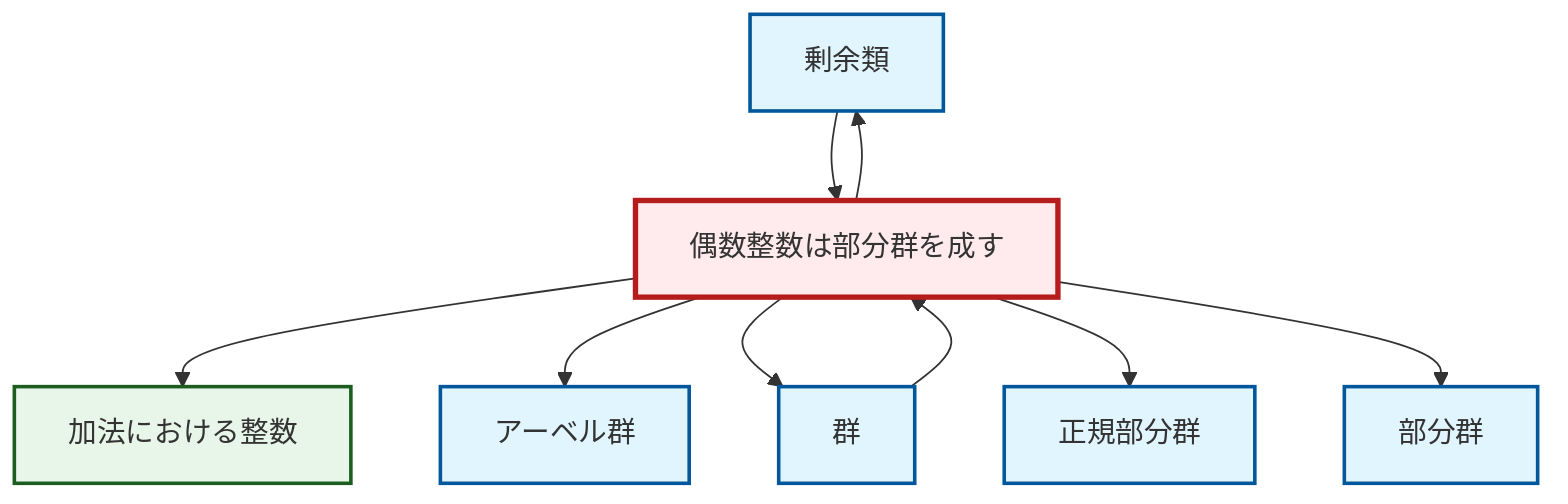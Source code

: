 graph TD
    classDef definition fill:#e1f5fe,stroke:#01579b,stroke-width:2px
    classDef theorem fill:#f3e5f5,stroke:#4a148c,stroke-width:2px
    classDef axiom fill:#fff3e0,stroke:#e65100,stroke-width:2px
    classDef example fill:#e8f5e9,stroke:#1b5e20,stroke-width:2px
    classDef current fill:#ffebee,stroke:#b71c1c,stroke-width:3px
    def-abelian-group["アーベル群"]:::definition
    def-subgroup["部分群"]:::definition
    ex-integers-addition["加法における整数"]:::example
    def-normal-subgroup["正規部分群"]:::definition
    def-coset["剰余類"]:::definition
    def-group["群"]:::definition
    ex-even-integers-subgroup["偶数整数は部分群を成す"]:::example
    ex-even-integers-subgroup --> ex-integers-addition
    ex-even-integers-subgroup --> def-abelian-group
    ex-even-integers-subgroup --> def-group
    ex-even-integers-subgroup --> def-normal-subgroup
    ex-even-integers-subgroup --> def-subgroup
    ex-even-integers-subgroup --> def-coset
    def-coset --> ex-even-integers-subgroup
    def-group --> ex-even-integers-subgroup
    class ex-even-integers-subgroup current